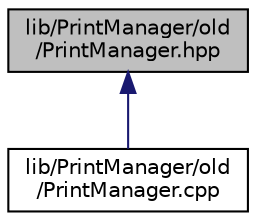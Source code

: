 digraph "lib/PrintManager/old/PrintManager.hpp"
{
  edge [fontname="Helvetica",fontsize="10",labelfontname="Helvetica",labelfontsize="10"];
  node [fontname="Helvetica",fontsize="10",shape=record];
  Node1 [label="lib/PrintManager/old\l/PrintManager.hpp",height=0.2,width=0.4,color="black", fillcolor="grey75", style="filled", fontcolor="black"];
  Node1 -> Node2 [dir="back",color="midnightblue",fontsize="10",style="solid"];
  Node2 [label="lib/PrintManager/old\l/PrintManager.cpp",height=0.2,width=0.4,color="black", fillcolor="white", style="filled",URL="$old_2_print_manager_8cpp.html"];
}
